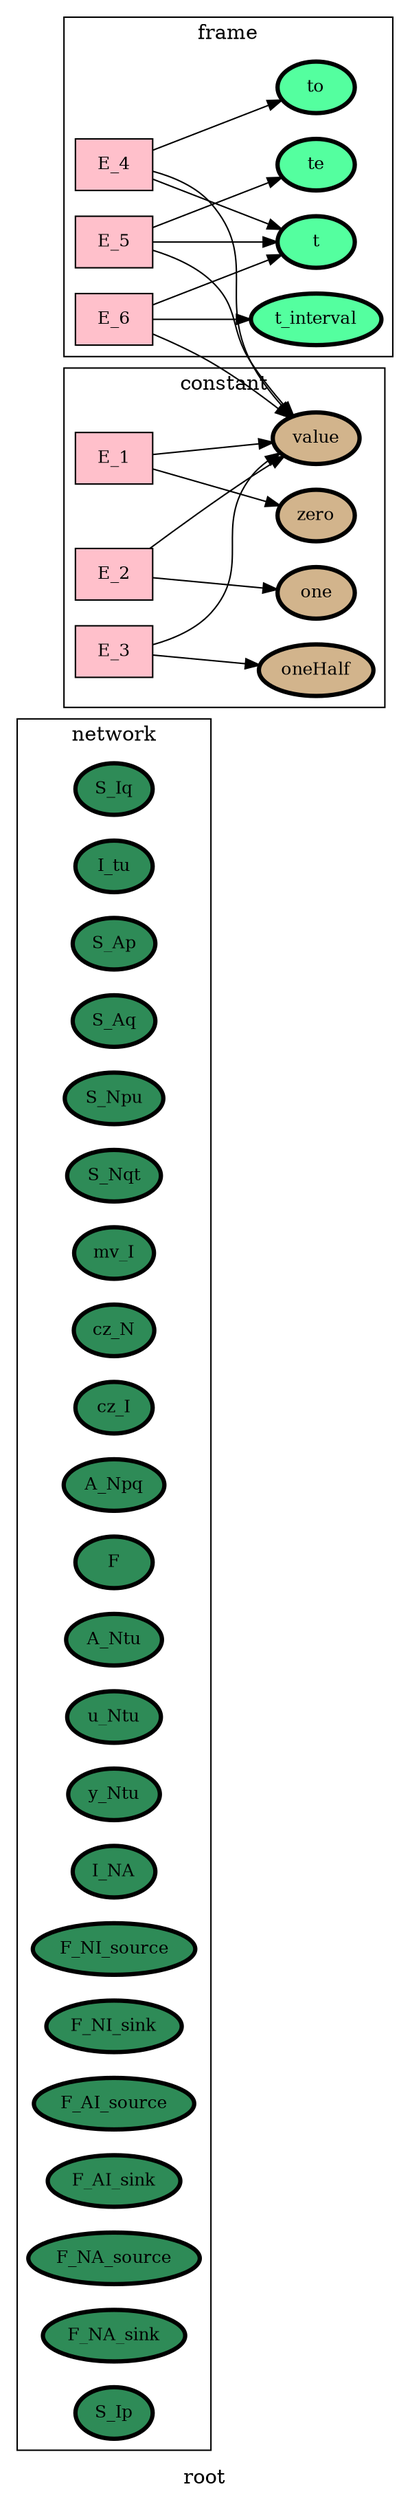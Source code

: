 digraph root {
label=root;
rankdir=LR;
subgraph cluster_root___network {
label=network;
rankdir=LR;
V_10 [fillcolor=seagreen, fontsize=12, label=S_Iq, penwidth=3, style=filled];
V_11 [fillcolor=seagreen, fontsize=12, label=I_tu, penwidth=3, style=filled];
V_12 [fillcolor=seagreen, fontsize=12, label=S_Ap, penwidth=3, style=filled];
V_13 [fillcolor=seagreen, fontsize=12, label=S_Aq, penwidth=3, style=filled];
V_14 [fillcolor=seagreen, fontsize=12, label=S_Npu, penwidth=3, style=filled];
V_15 [fillcolor=seagreen, fontsize=12, label=S_Nqt, penwidth=3, style=filled];
V_16 [fillcolor=seagreen, fontsize=12, label=mv_I, penwidth=3, style=filled];
V_17 [fillcolor=seagreen, fontsize=12, label=cz_N, penwidth=3, style=filled];
V_18 [fillcolor=seagreen, fontsize=12, label=cz_I, penwidth=3, style=filled];
V_19 [fillcolor=seagreen, fontsize=12, label=A_Npq, penwidth=3, style=filled];
V_2 [fillcolor=seagreen, fontsize=12, label=F, penwidth=3, style=filled];
V_20 [fillcolor=seagreen, fontsize=12, label=A_Ntu, penwidth=3, style=filled];
V_21 [fillcolor=seagreen, fontsize=12, label=u_Ntu, penwidth=3, style=filled];
V_22 [fillcolor=seagreen, fontsize=12, label=y_Ntu, penwidth=3, style=filled];
V_27 [fillcolor=seagreen, fontsize=12, label=I_NA, penwidth=3, style=filled];
V_3 [fillcolor=seagreen, fontsize=12, label=F_NI_source, penwidth=3, style=filled];
V_4 [fillcolor=seagreen, fontsize=12, label=F_NI_sink, penwidth=3, style=filled];
V_5 [fillcolor=seagreen, fontsize=12, label=F_AI_source, penwidth=3, style=filled];
V_6 [fillcolor=seagreen, fontsize=12, label=F_AI_sink, penwidth=3, style=filled];
V_7 [fillcolor=seagreen, fontsize=12, label=F_NA_source, penwidth=3, style=filled];
V_8 [fillcolor=seagreen, fontsize=12, label=F_NA_sink, penwidth=3, style=filled];
V_9 [fillcolor=seagreen, fontsize=12, label=S_Ip, penwidth=3, style=filled];
}

E_4 -> V_1  [splines=ortho];
E_4 -> V_101  [splines=ortho];
E_5 -> V_1  [splines=ortho];
E_5 -> V_101  [splines=ortho];
E_6 -> V_1  [splines=ortho];
E_6 -> V_101  [splines=ortho];
subgraph cluster_root___frame {
label=frame;
rankdir=LR;
V_1 [fillcolor=seagreen1, fontsize=12, label=t, penwidth=3, style=filled];
V_105 [fillcolor=seagreen1, fontsize=12, label=to, penwidth=3, style=filled];
V_106 [fillcolor=seagreen1, fontsize=12, label=te, penwidth=3, style=filled];
V_107 [fillcolor=seagreen1, fontsize=12, label=t_interval, penwidth=3, style=filled];
E_4 [fillcolor=pink, fontsize=12, shape=box, style=filled];
E_4 -> V_105  [splines=ortho];
E_5 [fillcolor=pink, fontsize=12, shape=box, style=filled];
E_5 -> V_106  [splines=ortho];
E_6 [fillcolor=pink, fontsize=12, shape=box, style=filled];
E_6 -> V_107  [splines=ortho];
}

subgraph cluster_root___state {
label=state;
rankdir=LR;
}

E_1 -> V_101  [splines=ortho];
E_2 -> V_101  [splines=ortho];
E_3 -> V_101  [splines=ortho];
subgraph cluster_root___constant {
label=constant;
rankdir=LR;
V_101 [fillcolor=tan, fontsize=12, label=value, penwidth=3, style=filled];
V_102 [fillcolor=tan, fontsize=12, label=zero, penwidth=3, style=filled];
V_103 [fillcolor=tan, fontsize=12, label=one, penwidth=3, style=filled];
V_104 [fillcolor=tan, fontsize=12, label=oneHalf, penwidth=3, style=filled];
E_1 [fillcolor=pink, fontsize=12, shape=box, style=filled];
E_1 -> V_102  [splines=ortho];
E_2 [fillcolor=pink, fontsize=12, shape=box, style=filled];
E_2 -> V_103  [splines=ortho];
E_3 [fillcolor=pink, fontsize=12, shape=box, style=filled];
E_3 -> V_104  [splines=ortho];
}

}
